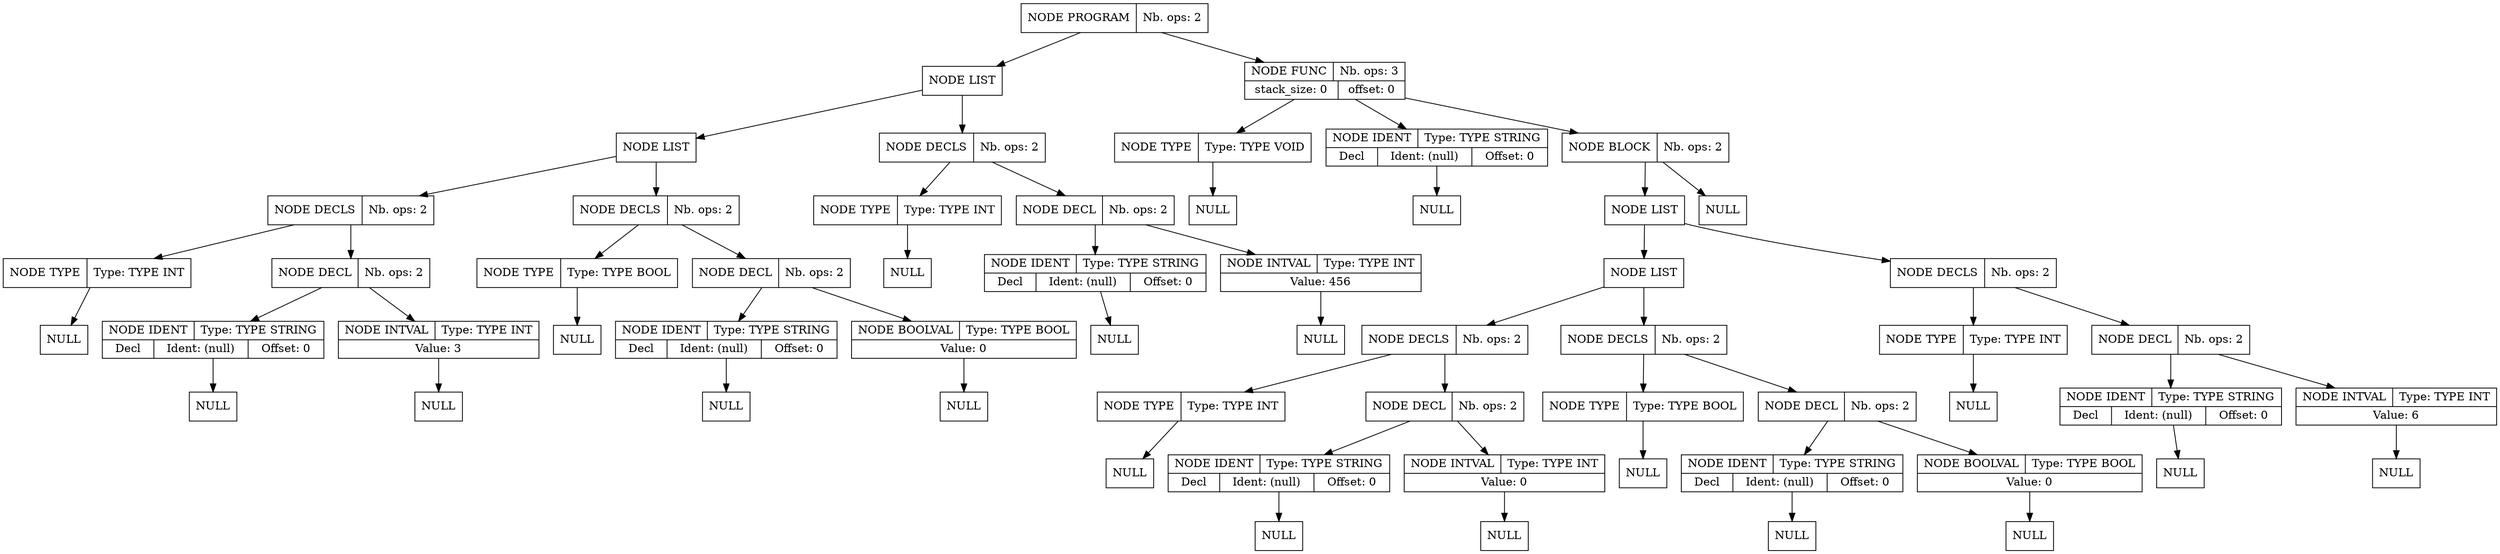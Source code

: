 digraph global_vars {
    N1 [shape=record, label="{{NODE PROGRAM|Nb. ops: 2}}"];
    N2 [shape=record, label="{{NODE LIST}}"];
    N3 [shape=record, label="{{NODE LIST}}"];
    N4 [shape=record, label="{{NODE DECLS|Nb. ops: 2}}"];
    N5 [shape=record, label="{{NODE TYPE|Type: TYPE INT}}"];
    N6 [shape=record, label="{{NULL}}"];
    edge[tailclip=true];
    N5 -> N6
    edge[tailclip=true];
    N4 -> N5
    N7 [shape=record, label="{{NODE DECL|Nb. ops: 2}}"];
    N8 [shape=record, label="{{NODE IDENT|Type: TYPE STRING}|{<decl>Decl      |Ident: (null)|Offset: 0}}"];
    N9 [shape=record, label="{{NULL}}"];
    edge[tailclip=true];
    N8 -> N9
    edge[tailclip=true];
    N7 -> N8
    N10 [shape=record, label="{{NODE INTVAL|Type: TYPE INT}|{Value: 3}}"];
    N11 [shape=record, label="{{NULL}}"];
    edge[tailclip=true];
    N10 -> N11
    edge[tailclip=true];
    N7 -> N10
    edge[tailclip=true];
    N4 -> N7
    edge[tailclip=true];
    N3 -> N4
    N12 [shape=record, label="{{NODE DECLS|Nb. ops: 2}}"];
    N13 [shape=record, label="{{NODE TYPE|Type: TYPE BOOL}}"];
    N14 [shape=record, label="{{NULL}}"];
    edge[tailclip=true];
    N13 -> N14
    edge[tailclip=true];
    N12 -> N13
    N15 [shape=record, label="{{NODE DECL|Nb. ops: 2}}"];
    N16 [shape=record, label="{{NODE IDENT|Type: TYPE STRING}|{<decl>Decl      |Ident: (null)|Offset: 0}}"];
    N17 [shape=record, label="{{NULL}}"];
    edge[tailclip=true];
    N16 -> N17
    edge[tailclip=true];
    N15 -> N16
    N18 [shape=record, label="{{NODE BOOLVAL|Type: TYPE BOOL}|{Value: 0}}"];
    N19 [shape=record, label="{{NULL}}"];
    edge[tailclip=true];
    N18 -> N19
    edge[tailclip=true];
    N15 -> N18
    edge[tailclip=true];
    N12 -> N15
    edge[tailclip=true];
    N3 -> N12
    edge[tailclip=true];
    N2 -> N3
    N20 [shape=record, label="{{NODE DECLS|Nb. ops: 2}}"];
    N21 [shape=record, label="{{NODE TYPE|Type: TYPE INT}}"];
    N22 [shape=record, label="{{NULL}}"];
    edge[tailclip=true];
    N21 -> N22
    edge[tailclip=true];
    N20 -> N21
    N23 [shape=record, label="{{NODE DECL|Nb. ops: 2}}"];
    N24 [shape=record, label="{{NODE IDENT|Type: TYPE STRING}|{<decl>Decl      |Ident: (null)|Offset: 0}}"];
    N25 [shape=record, label="{{NULL}}"];
    edge[tailclip=true];
    N24 -> N25
    edge[tailclip=true];
    N23 -> N24
    N26 [shape=record, label="{{NODE INTVAL|Type: TYPE INT}|{Value: 456}}"];
    N27 [shape=record, label="{{NULL}}"];
    edge[tailclip=true];
    N26 -> N27
    edge[tailclip=true];
    N23 -> N26
    edge[tailclip=true];
    N20 -> N23
    edge[tailclip=true];
    N2 -> N20
    edge[tailclip=true];
    N1 -> N2
    N28 [shape=record, label="{{NODE FUNC|Nb. ops: 3}|{stack_size: 0|offset: 0}}"];
    N29 [shape=record, label="{{NODE TYPE|Type: TYPE VOID}}"];
    N30 [shape=record, label="{{NULL}}"];
    edge[tailclip=true];
    N29 -> N30
    edge[tailclip=true];
    N28 -> N29
    N31 [shape=record, label="{{NODE IDENT|Type: TYPE STRING}|{<decl>Decl      |Ident: (null)|Offset: 0}}"];
    N32 [shape=record, label="{{NULL}}"];
    edge[tailclip=true];
    N31 -> N32
    edge[tailclip=true];
    N28 -> N31
    N33 [shape=record, label="{{NODE BLOCK|Nb. ops: 2}}"];
    N34 [shape=record, label="{{NODE LIST}}"];
    N35 [shape=record, label="{{NODE LIST}}"];
    N36 [shape=record, label="{{NODE DECLS|Nb. ops: 2}}"];
    N37 [shape=record, label="{{NODE TYPE|Type: TYPE INT}}"];
    N38 [shape=record, label="{{NULL}}"];
    edge[tailclip=true];
    N37 -> N38
    edge[tailclip=true];
    N36 -> N37
    N39 [shape=record, label="{{NODE DECL|Nb. ops: 2}}"];
    N40 [shape=record, label="{{NODE IDENT|Type: TYPE STRING}|{<decl>Decl      |Ident: (null)|Offset: 0}}"];
    N41 [shape=record, label="{{NULL}}"];
    edge[tailclip=true];
    N40 -> N41
    edge[tailclip=true];
    N39 -> N40
    N42 [shape=record, label="{{NODE INTVAL|Type: TYPE INT}|{Value: 0}}"];
    N43 [shape=record, label="{{NULL}}"];
    edge[tailclip=true];
    N42 -> N43
    edge[tailclip=true];
    N39 -> N42
    edge[tailclip=true];
    N36 -> N39
    edge[tailclip=true];
    N35 -> N36
    N44 [shape=record, label="{{NODE DECLS|Nb. ops: 2}}"];
    N45 [shape=record, label="{{NODE TYPE|Type: TYPE BOOL}}"];
    N46 [shape=record, label="{{NULL}}"];
    edge[tailclip=true];
    N45 -> N46
    edge[tailclip=true];
    N44 -> N45
    N47 [shape=record, label="{{NODE DECL|Nb. ops: 2}}"];
    N48 [shape=record, label="{{NODE IDENT|Type: TYPE STRING}|{<decl>Decl      |Ident: (null)|Offset: 0}}"];
    N49 [shape=record, label="{{NULL}}"];
    edge[tailclip=true];
    N48 -> N49
    edge[tailclip=true];
    N47 -> N48
    N50 [shape=record, label="{{NODE BOOLVAL|Type: TYPE BOOL}|{Value: 0}}"];
    N51 [shape=record, label="{{NULL}}"];
    edge[tailclip=true];
    N50 -> N51
    edge[tailclip=true];
    N47 -> N50
    edge[tailclip=true];
    N44 -> N47
    edge[tailclip=true];
    N35 -> N44
    edge[tailclip=true];
    N34 -> N35
    N52 [shape=record, label="{{NODE DECLS|Nb. ops: 2}}"];
    N53 [shape=record, label="{{NODE TYPE|Type: TYPE INT}}"];
    N54 [shape=record, label="{{NULL}}"];
    edge[tailclip=true];
    N53 -> N54
    edge[tailclip=true];
    N52 -> N53
    N55 [shape=record, label="{{NODE DECL|Nb. ops: 2}}"];
    N56 [shape=record, label="{{NODE IDENT|Type: TYPE STRING}|{<decl>Decl      |Ident: (null)|Offset: 0}}"];
    N57 [shape=record, label="{{NULL}}"];
    edge[tailclip=true];
    N56 -> N57
    edge[tailclip=true];
    N55 -> N56
    N58 [shape=record, label="{{NODE INTVAL|Type: TYPE INT}|{Value: 6}}"];
    N59 [shape=record, label="{{NULL}}"];
    edge[tailclip=true];
    N58 -> N59
    edge[tailclip=true];
    N55 -> N58
    edge[tailclip=true];
    N52 -> N55
    edge[tailclip=true];
    N34 -> N52
    edge[tailclip=true];
    N33 -> N34
    N60 [shape=record, label="{{NULL}}"];
    edge[tailclip=true];
    N33 -> N60
    edge[tailclip=true];
    N28 -> N33
    edge[tailclip=true];
    N1 -> N28
}
